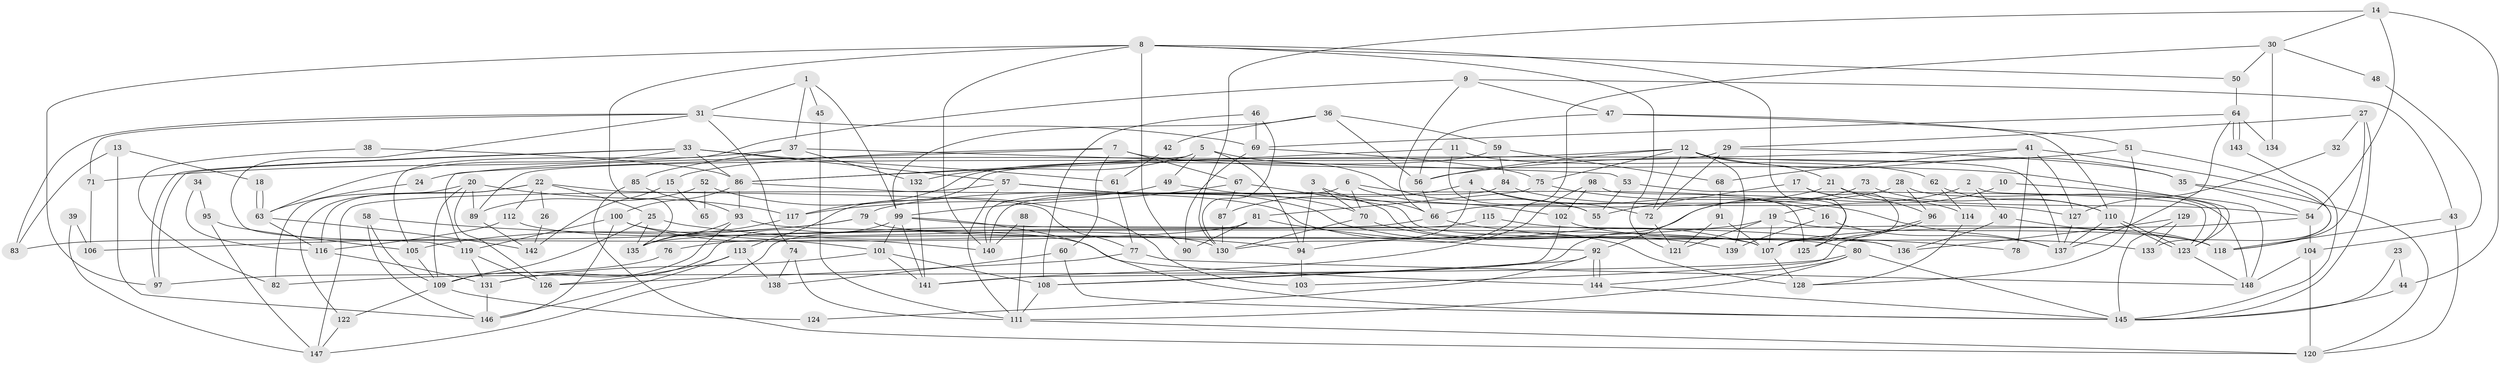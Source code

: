 // coarse degree distribution, {4: 0.18556701030927836, 3: 0.14432989690721648, 6: 0.13402061855670103, 5: 0.18556701030927836, 8: 0.030927835051546393, 7: 0.1134020618556701, 2: 0.14432989690721648, 9: 0.020618556701030927, 11: 0.010309278350515464, 10: 0.030927835051546393}
// Generated by graph-tools (version 1.1) at 2025/52/02/27/25 19:52:02]
// undirected, 148 vertices, 296 edges
graph export_dot {
graph [start="1"]
  node [color=gray90,style=filled];
  1;
  2;
  3;
  4;
  5;
  6;
  7;
  8;
  9;
  10;
  11;
  12;
  13;
  14;
  15;
  16;
  17;
  18;
  19;
  20;
  21;
  22;
  23;
  24;
  25;
  26;
  27;
  28;
  29;
  30;
  31;
  32;
  33;
  34;
  35;
  36;
  37;
  38;
  39;
  40;
  41;
  42;
  43;
  44;
  45;
  46;
  47;
  48;
  49;
  50;
  51;
  52;
  53;
  54;
  55;
  56;
  57;
  58;
  59;
  60;
  61;
  62;
  63;
  64;
  65;
  66;
  67;
  68;
  69;
  70;
  71;
  72;
  73;
  74;
  75;
  76;
  77;
  78;
  79;
  80;
  81;
  82;
  83;
  84;
  85;
  86;
  87;
  88;
  89;
  90;
  91;
  92;
  93;
  94;
  95;
  96;
  97;
  98;
  99;
  100;
  101;
  102;
  103;
  104;
  105;
  106;
  107;
  108;
  109;
  110;
  111;
  112;
  113;
  114;
  115;
  116;
  117;
  118;
  119;
  120;
  121;
  122;
  123;
  124;
  125;
  126;
  127;
  128;
  129;
  130;
  131;
  132;
  133;
  134;
  135;
  136;
  137;
  138;
  139;
  140;
  141;
  142;
  143;
  144;
  145;
  146;
  147;
  148;
  1 -- 31;
  1 -- 99;
  1 -- 37;
  1 -- 45;
  2 -- 108;
  2 -- 123;
  2 -- 40;
  3 -- 66;
  3 -- 70;
  3 -- 94;
  4 -- 72;
  4 -- 16;
  4 -- 87;
  4 -- 130;
  5 -- 94;
  5 -- 49;
  5 -- 55;
  5 -- 86;
  5 -- 132;
  6 -- 70;
  6 -- 140;
  6 -- 102;
  6 -- 125;
  7 -- 67;
  7 -- 123;
  7 -- 15;
  7 -- 60;
  7 -- 119;
  8 -- 90;
  8 -- 107;
  8 -- 50;
  8 -- 97;
  8 -- 121;
  8 -- 135;
  8 -- 140;
  9 -- 66;
  9 -- 47;
  9 -- 43;
  9 -- 105;
  10 -- 19;
  10 -- 148;
  11 -- 86;
  11 -- 55;
  11 -- 62;
  12 -- 35;
  12 -- 56;
  12 -- 21;
  12 -- 24;
  12 -- 72;
  12 -- 75;
  12 -- 137;
  12 -- 139;
  13 -- 83;
  13 -- 146;
  13 -- 18;
  14 -- 130;
  14 -- 54;
  14 -- 30;
  14 -- 44;
  15 -- 142;
  15 -- 65;
  16 -- 139;
  16 -- 137;
  17 -- 107;
  17 -- 114;
  17 -- 55;
  18 -- 63;
  18 -- 63;
  19 -- 107;
  19 -- 121;
  19 -- 76;
  19 -- 118;
  20 -- 126;
  20 -- 109;
  20 -- 82;
  20 -- 89;
  20 -- 117;
  21 -- 96;
  21 -- 54;
  21 -- 79;
  22 -- 116;
  22 -- 25;
  22 -- 26;
  22 -- 77;
  22 -- 112;
  22 -- 122;
  23 -- 145;
  23 -- 44;
  24 -- 63;
  25 -- 135;
  25 -- 109;
  25 -- 94;
  26 -- 142;
  27 -- 118;
  27 -- 145;
  27 -- 29;
  27 -- 32;
  28 -- 66;
  28 -- 148;
  28 -- 96;
  29 -- 35;
  29 -- 72;
  29 -- 89;
  30 -- 94;
  30 -- 48;
  30 -- 50;
  30 -- 134;
  31 -- 119;
  31 -- 69;
  31 -- 71;
  31 -- 74;
  31 -- 83;
  32 -- 127;
  33 -- 97;
  33 -- 97;
  33 -- 86;
  33 -- 57;
  33 -- 61;
  33 -- 63;
  34 -- 95;
  34 -- 116;
  35 -- 120;
  35 -- 54;
  36 -- 56;
  36 -- 99;
  36 -- 42;
  36 -- 59;
  37 -- 132;
  37 -- 53;
  37 -- 71;
  37 -- 85;
  38 -- 86;
  38 -- 82;
  39 -- 106;
  39 -- 147;
  40 -- 136;
  40 -- 118;
  41 -- 118;
  41 -- 127;
  41 -- 68;
  41 -- 78;
  41 -- 113;
  42 -- 61;
  43 -- 118;
  43 -- 120;
  44 -- 145;
  45 -- 111;
  46 -- 130;
  46 -- 69;
  46 -- 108;
  47 -- 110;
  47 -- 51;
  47 -- 56;
  48 -- 104;
  49 -- 117;
  49 -- 107;
  50 -- 64;
  51 -- 128;
  51 -- 133;
  51 -- 56;
  52 -- 89;
  52 -- 103;
  52 -- 65;
  53 -- 55;
  53 -- 123;
  54 -- 107;
  54 -- 104;
  56 -- 66;
  57 -- 107;
  57 -- 70;
  57 -- 111;
  57 -- 147;
  58 -- 101;
  58 -- 146;
  58 -- 109;
  59 -- 117;
  59 -- 68;
  59 -- 84;
  60 -- 145;
  60 -- 138;
  61 -- 77;
  62 -- 110;
  62 -- 114;
  63 -- 116;
  63 -- 142;
  64 -- 143;
  64 -- 143;
  64 -- 69;
  64 -- 134;
  64 -- 137;
  66 -- 135;
  66 -- 78;
  67 -- 87;
  67 -- 99;
  67 -- 136;
  68 -- 91;
  69 -- 75;
  69 -- 90;
  70 -- 130;
  70 -- 139;
  71 -- 106;
  72 -- 121;
  73 -- 110;
  73 -- 92;
  74 -- 138;
  74 -- 111;
  75 -- 137;
  75 -- 81;
  76 -- 97;
  77 -- 148;
  77 -- 126;
  79 -- 105;
  79 -- 80;
  79 -- 106;
  80 -- 111;
  80 -- 82;
  80 -- 144;
  80 -- 145;
  81 -- 92;
  81 -- 83;
  81 -- 90;
  84 -- 140;
  84 -- 127;
  85 -- 120;
  85 -- 93;
  86 -- 100;
  86 -- 93;
  86 -- 128;
  87 -- 130;
  88 -- 140;
  88 -- 111;
  89 -- 142;
  91 -- 121;
  91 -- 107;
  92 -- 108;
  92 -- 144;
  92 -- 144;
  92 -- 124;
  93 -- 107;
  93 -- 109;
  93 -- 135;
  94 -- 103;
  95 -- 147;
  95 -- 105;
  96 -- 125;
  96 -- 103;
  98 -- 141;
  98 -- 102;
  98 -- 125;
  99 -- 145;
  99 -- 131;
  99 -- 101;
  99 -- 136;
  99 -- 141;
  100 -- 119;
  100 -- 146;
  100 -- 130;
  100 -- 140;
  101 -- 108;
  101 -- 131;
  101 -- 141;
  102 -- 141;
  102 -- 133;
  104 -- 120;
  104 -- 148;
  105 -- 109;
  107 -- 128;
  108 -- 111;
  109 -- 122;
  109 -- 124;
  110 -- 137;
  110 -- 123;
  110 -- 123;
  111 -- 120;
  112 -- 144;
  112 -- 116;
  113 -- 126;
  113 -- 138;
  113 -- 146;
  114 -- 128;
  115 -- 118;
  115 -- 147;
  116 -- 131;
  117 -- 135;
  119 -- 131;
  119 -- 126;
  122 -- 147;
  123 -- 148;
  127 -- 137;
  129 -- 136;
  129 -- 145;
  129 -- 133;
  131 -- 146;
  132 -- 141;
  143 -- 145;
  144 -- 145;
}
